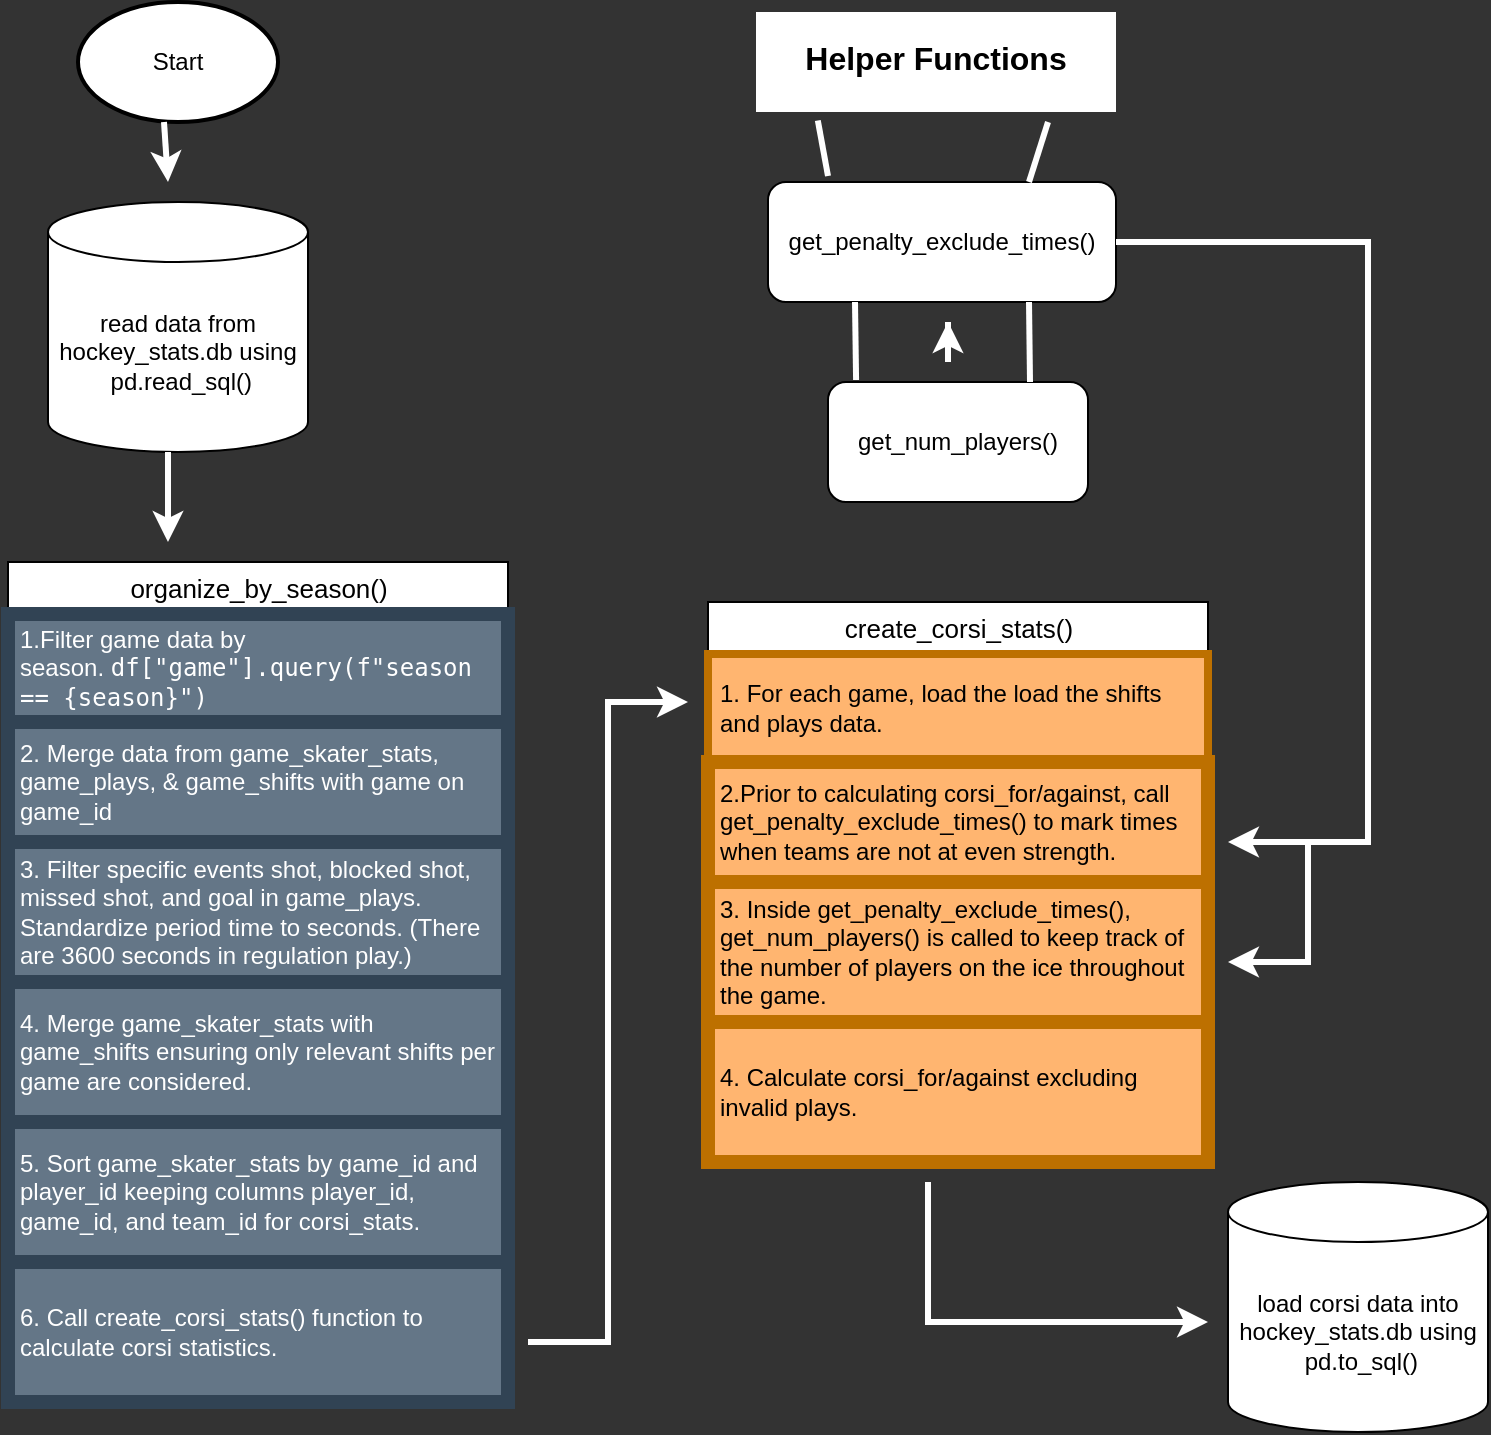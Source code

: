 <mxfile version="24.7.17">
  <diagram id="C5RBs43oDa-KdzZeNtuy" name="Page-1">
    <mxGraphModel dx="1242" dy="827" grid="1" gridSize="10" guides="1" tooltips="1" connect="1" arrows="1" fold="1" page="1" pageScale="1" pageWidth="827" pageHeight="1169" background="#333333" math="0" shadow="0">
      <root>
        <mxCell id="WIyWlLk6GJQsqaUBKTNV-0" />
        <mxCell id="WIyWlLk6GJQsqaUBKTNV-1" parent="WIyWlLk6GJQsqaUBKTNV-0" />
        <mxCell id="WIyWlLk6GJQsqaUBKTNV-2" value="" style="rounded=0;html=1;jettySize=auto;orthogonalLoop=1;fontSize=11;endArrow=block;endFill=0;endSize=8;strokeWidth=1;shadow=0;labelBackgroundColor=none;edgeStyle=orthogonalEdgeStyle;fontColor=default;" parent="WIyWlLk6GJQsqaUBKTNV-1" edge="1">
          <mxGeometry relative="1" as="geometry">
            <mxPoint x="220" y="170" as="sourcePoint" />
            <mxPoint x="220" y="170" as="targetPoint" />
          </mxGeometry>
        </mxCell>
        <mxCell id="A0f_4Amc53qVXCeso7hz-2" value="Start" style="strokeWidth=2;html=1;shape=mxgraph.flowchart.start_1;whiteSpace=wrap;labelBackgroundColor=none;" parent="WIyWlLk6GJQsqaUBKTNV-1" vertex="1">
          <mxGeometry x="75" y="20" width="100" height="60" as="geometry" />
        </mxCell>
        <mxCell id="gL1o9Zj5MICsFiWbh3Co-43" value="read data from hockey_stats.db using &amp;nbsp;pd.read_sql()" style="shape=cylinder3;whiteSpace=wrap;html=1;boundedLbl=1;backgroundOutline=1;size=15;" vertex="1" parent="WIyWlLk6GJQsqaUBKTNV-1">
          <mxGeometry x="60" y="120" width="130" height="125" as="geometry" />
        </mxCell>
        <mxCell id="gL1o9Zj5MICsFiWbh3Co-54" value="" style="endArrow=classic;html=1;rounded=0;strokeColor=#FFFFFF;strokeWidth=3;" edge="1" parent="WIyWlLk6GJQsqaUBKTNV-1">
          <mxGeometry width="50" height="50" relative="1" as="geometry">
            <mxPoint x="120" y="255" as="sourcePoint" />
            <mxPoint x="120" y="290" as="targetPoint" />
            <Array as="points">
              <mxPoint x="120" y="245" />
              <mxPoint x="120" y="270" />
            </Array>
          </mxGeometry>
        </mxCell>
        <mxCell id="gL1o9Zj5MICsFiWbh3Co-56" value="&lt;font style=&quot;font-size: 13px;&quot;&gt;organize_by_season()&lt;/font&gt;" style="swimlane;fontStyle=0;childLayout=stackLayout;horizontal=1;startSize=26;horizontalStack=0;resizeParent=1;resizeParentMax=0;resizeLast=0;collapsible=1;marginBottom=0;html=1;" vertex="1" parent="WIyWlLk6GJQsqaUBKTNV-1">
          <mxGeometry x="40" y="300" width="250" height="420" as="geometry" />
        </mxCell>
        <mxCell id="gL1o9Zj5MICsFiWbh3Co-57" value="1.Filter game data by season.&amp;nbsp;&lt;code style=&quot;caret-color: rgb(0, 0, 0);&quot;&gt;df[&quot;game&quot;].query(f&quot;season == {season}&quot;)&lt;/code&gt;" style="text;strokeColor=#314354;fillColor=#647687;align=left;verticalAlign=middle;spacingLeft=4;spacingRight=4;overflow=hidden;rotatable=0;points=[[0,0.5],[1,0.5]];portConstraint=eastwest;whiteSpace=wrap;html=1;fontColor=#ffffff;perimeterSpacing=3;strokeWidth=7;" vertex="1" parent="gL1o9Zj5MICsFiWbh3Co-56">
          <mxGeometry y="26" width="250" height="54" as="geometry" />
        </mxCell>
        <mxCell id="gL1o9Zj5MICsFiWbh3Co-58" value="&lt;font color=&quot;#ffffff&quot;&gt;2. Merge data from game_skater_stats, game_plays, &amp;amp; game_shifts with game on game_id&amp;nbsp;&lt;/font&gt;" style="text;strokeColor=#314354;fillColor=#647687;align=left;verticalAlign=middle;spacingLeft=4;spacingRight=4;overflow=hidden;rotatable=0;points=[[0,0.5],[1,0.5]];portConstraint=eastwest;whiteSpace=wrap;html=1;fontColor=#ffffff;perimeterSpacing=3;strokeWidth=7;" vertex="1" parent="gL1o9Zj5MICsFiWbh3Co-56">
          <mxGeometry y="80" width="250" height="60" as="geometry" />
        </mxCell>
        <mxCell id="gL1o9Zj5MICsFiWbh3Co-61" value="3.&lt;font face=&quot;Helvetica&quot;&gt; Filter specific events&amp;nbsp;&lt;span style=&quot;caret-color: rgb(0, 0, 0);&quot;&gt;shot, blocked shot, missed shot, and goal in game_plays. Standardize period time to seconds. (There are 3600 seconds in regulation play.)&lt;/span&gt;&lt;/font&gt;" style="text;strokeColor=#314354;fillColor=#647687;align=left;verticalAlign=top;spacingLeft=4;spacingRight=4;overflow=hidden;rotatable=0;points=[[0,0.5],[1,0.5]];portConstraint=eastwest;whiteSpace=wrap;html=1;fontColor=#ffffff;perimeterSpacing=3;strokeWidth=7;" vertex="1" parent="gL1o9Zj5MICsFiWbh3Co-56">
          <mxGeometry y="140" width="250" height="70" as="geometry" />
        </mxCell>
        <mxCell id="gL1o9Zj5MICsFiWbh3Co-62" value="4. Merge game_skater_stats with game_shifts ensuring only relevant shifts per game are considered." style="text;strokeColor=#314354;fillColor=#647687;align=left;verticalAlign=middle;spacingLeft=4;spacingRight=4;overflow=hidden;rotatable=0;points=[[0,0.5],[1,0.5]];portConstraint=eastwest;whiteSpace=wrap;html=1;fontColor=#ffffff;perimeterSpacing=3;strokeWidth=7;" vertex="1" parent="gL1o9Zj5MICsFiWbh3Co-56">
          <mxGeometry y="210" width="250" height="70" as="geometry" />
        </mxCell>
        <mxCell id="gL1o9Zj5MICsFiWbh3Co-63" value="5. Sort game_skater_stats by game_id and player_id keeping columns player_id, game_id, and team_id for corsi_stats." style="text;strokeColor=#314354;fillColor=#647687;align=left;verticalAlign=middle;spacingLeft=4;spacingRight=4;overflow=hidden;rotatable=0;points=[[0,0.5],[1,0.5]];portConstraint=eastwest;whiteSpace=wrap;html=1;fontColor=#ffffff;perimeterSpacing=3;strokeWidth=7;" vertex="1" parent="gL1o9Zj5MICsFiWbh3Co-56">
          <mxGeometry y="280" width="250" height="70" as="geometry" />
        </mxCell>
        <mxCell id="gL1o9Zj5MICsFiWbh3Co-70" value="6. Call create_corsi_stats() function to calculate corsi statistics." style="text;strokeColor=#314354;fillColor=#647687;align=left;verticalAlign=middle;spacingLeft=4;spacingRight=4;overflow=hidden;rotatable=0;points=[[0,0.5],[1,0.5]];portConstraint=eastwest;whiteSpace=wrap;html=1;fontColor=#ffffff;perimeterSpacing=3;strokeWidth=7;" vertex="1" parent="gL1o9Zj5MICsFiWbh3Co-56">
          <mxGeometry y="350" width="250" height="70" as="geometry" />
        </mxCell>
        <mxCell id="gL1o9Zj5MICsFiWbh3Co-75" value="" style="endArrow=classic;html=1;rounded=0;exitX=0.43;exitY=1;exitDx=0;exitDy=0;exitPerimeter=0;strokeColor=#FFFFFF;strokeWidth=3;" edge="1" parent="WIyWlLk6GJQsqaUBKTNV-1" source="A0f_4Amc53qVXCeso7hz-2">
          <mxGeometry width="50" height="50" relative="1" as="geometry">
            <mxPoint x="120" y="90" as="sourcePoint" />
            <mxPoint x="120" y="110" as="targetPoint" />
          </mxGeometry>
        </mxCell>
        <mxCell id="gL1o9Zj5MICsFiWbh3Co-76" value="&lt;font size=&quot;2&quot;&gt;create_corsi_stats()&lt;/font&gt;" style="swimlane;fontStyle=0;childLayout=stackLayout;horizontal=1;startSize=26;horizontalStack=0;resizeParent=1;resizeParentMax=0;resizeLast=0;collapsible=1;marginBottom=0;html=1;" vertex="1" parent="WIyWlLk6GJQsqaUBKTNV-1">
          <mxGeometry x="390" y="320" width="250" height="280" as="geometry" />
        </mxCell>
        <mxCell id="gL1o9Zj5MICsFiWbh3Co-77" value="1. For each game, load the load the shifts and plays data." style="text;strokeColor=#BD7000;fillColor=#FFB570;align=left;verticalAlign=middle;spacingLeft=4;spacingRight=4;overflow=hidden;rotatable=0;points=[[0,0.5],[1,0.5]];portConstraint=eastwest;whiteSpace=wrap;html=1;fontColor=#000000;perimeterSpacing=3;strokeWidth=4;" vertex="1" parent="gL1o9Zj5MICsFiWbh3Co-76">
          <mxGeometry y="26" width="250" height="54" as="geometry" />
        </mxCell>
        <mxCell id="gL1o9Zj5MICsFiWbh3Co-78" value="2.Prior to calculating corsi_for/against, call get_penalty_exclude_times() to mark times when teams are not at even strength." style="text;strokeColor=#BD7000;fillColor=#FFB570;align=left;verticalAlign=middle;spacingLeft=4;spacingRight=4;overflow=hidden;rotatable=0;points=[[0,0.5],[1,0.5]];portConstraint=eastwest;whiteSpace=wrap;html=1;fontColor=#000000;perimeterSpacing=3;strokeWidth=7;" vertex="1" parent="gL1o9Zj5MICsFiWbh3Co-76">
          <mxGeometry y="80" width="250" height="60" as="geometry" />
        </mxCell>
        <mxCell id="gL1o9Zj5MICsFiWbh3Co-79" value="3. Inside get_penalty_exclude_times(), get_num_players() is called to keep track of the number of players on the ice throughout the game." style="text;align=left;verticalAlign=top;spacingLeft=4;spacingRight=4;overflow=hidden;rotatable=0;points=[[0,0.5],[1,0.5]];portConstraint=eastwest;whiteSpace=wrap;html=1;perimeterSpacing=3;strokeWidth=7;fillColor=#FFB570;fontColor=#000000;strokeColor=#BD7000;" vertex="1" parent="gL1o9Zj5MICsFiWbh3Co-76">
          <mxGeometry y="140" width="250" height="70" as="geometry" />
        </mxCell>
        <mxCell id="gL1o9Zj5MICsFiWbh3Co-80" value="4. Calculate corsi_for/against excluding invalid plays." style="text;strokeColor=#BD7000;fillColor=#FFB570;align=left;verticalAlign=middle;spacingLeft=4;spacingRight=4;overflow=hidden;rotatable=0;points=[[0,0.5],[1,0.5]];portConstraint=eastwest;whiteSpace=wrap;html=1;fontColor=#000000;perimeterSpacing=3;strokeWidth=7;" vertex="1" parent="gL1o9Zj5MICsFiWbh3Co-76">
          <mxGeometry y="210" width="250" height="70" as="geometry" />
        </mxCell>
        <mxCell id="gL1o9Zj5MICsFiWbh3Co-83" value="get_penalty_exclude_times()" style="rounded=1;whiteSpace=wrap;html=1;" vertex="1" parent="WIyWlLk6GJQsqaUBKTNV-1">
          <mxGeometry x="420" y="110" width="174" height="60" as="geometry" />
        </mxCell>
        <mxCell id="gL1o9Zj5MICsFiWbh3Co-84" value="get_num_players()" style="rounded=1;whiteSpace=wrap;html=1;" vertex="1" parent="WIyWlLk6GJQsqaUBKTNV-1">
          <mxGeometry x="450" y="210" width="130" height="60" as="geometry" />
        </mxCell>
        <mxCell id="gL1o9Zj5MICsFiWbh3Co-86" value="&lt;h1 style=&quot;margin-top: 0px;&quot;&gt;&lt;font style=&quot;font-size: 16px;&quot;&gt;Helper Functions&lt;/font&gt;&lt;/h1&gt;" style="text;html=1;whiteSpace=wrap;overflow=hidden;rounded=0;perimeterSpacing=5;strokeWidth=5;fillColor=default;align=center;" vertex="1" parent="WIyWlLk6GJQsqaUBKTNV-1">
          <mxGeometry x="414" y="25" width="180" height="50" as="geometry" />
        </mxCell>
        <mxCell id="gL1o9Zj5MICsFiWbh3Co-88" value="" style="endArrow=classic;html=1;rounded=0;fontColor=#FFFFFF;strokeColor=#FFFFFF;strokeWidth=3;" edge="1" parent="WIyWlLk6GJQsqaUBKTNV-1">
          <mxGeometry width="50" height="50" relative="1" as="geometry">
            <mxPoint x="510" y="180" as="sourcePoint" />
            <mxPoint x="510" y="180" as="targetPoint" />
            <Array as="points">
              <mxPoint x="510" y="200" />
            </Array>
          </mxGeometry>
        </mxCell>
        <mxCell id="gL1o9Zj5MICsFiWbh3Co-91" value="" style="endArrow=classic;html=1;rounded=0;exitX=1;exitY=0.5;exitDx=0;exitDy=0;strokeColor=#FFFFFF;strokeWidth=3;" edge="1" parent="WIyWlLk6GJQsqaUBKTNV-1" source="gL1o9Zj5MICsFiWbh3Co-83">
          <mxGeometry width="50" height="50" relative="1" as="geometry">
            <mxPoint x="720" y="140" as="sourcePoint" />
            <mxPoint x="650" y="440" as="targetPoint" />
            <Array as="points">
              <mxPoint x="720" y="140" />
              <mxPoint x="720" y="440" />
            </Array>
          </mxGeometry>
        </mxCell>
        <mxCell id="gL1o9Zj5MICsFiWbh3Co-93" value="" style="endArrow=classic;html=1;rounded=0;strokeColor=#FFFFFF;strokeWidth=3;" edge="1" parent="WIyWlLk6GJQsqaUBKTNV-1">
          <mxGeometry width="50" height="50" relative="1" as="geometry">
            <mxPoint x="690" y="440" as="sourcePoint" />
            <mxPoint x="650" y="500" as="targetPoint" />
            <Array as="points">
              <mxPoint x="690" y="500" />
            </Array>
          </mxGeometry>
        </mxCell>
        <mxCell id="gL1o9Zj5MICsFiWbh3Co-95" value="" style="endArrow=none;html=1;rounded=0;exitX=0.189;exitY=0.988;exitDx=0;exitDy=0;exitPerimeter=0;strokeColor=#FFFFFF;strokeWidth=3;" edge="1" parent="WIyWlLk6GJQsqaUBKTNV-1" source="gL1o9Zj5MICsFiWbh3Co-86">
          <mxGeometry width="50" height="50" relative="1" as="geometry">
            <mxPoint x="440" y="100" as="sourcePoint" />
            <mxPoint x="450" y="107" as="targetPoint" />
          </mxGeometry>
        </mxCell>
        <mxCell id="gL1o9Zj5MICsFiWbh3Co-96" value="" style="endArrow=none;html=1;rounded=0;exitX=0.189;exitY=0.988;exitDx=0;exitDy=0;exitPerimeter=0;strokeColor=#FFFFFF;strokeWidth=3;entryX=0.75;entryY=0;entryDx=0;entryDy=0;" edge="1" parent="WIyWlLk6GJQsqaUBKTNV-1" target="gL1o9Zj5MICsFiWbh3Co-83">
          <mxGeometry width="50" height="50" relative="1" as="geometry">
            <mxPoint x="560" y="80" as="sourcePoint" />
            <mxPoint x="565" y="108" as="targetPoint" />
          </mxGeometry>
        </mxCell>
        <mxCell id="gL1o9Zj5MICsFiWbh3Co-97" value="" style="endArrow=none;html=1;rounded=0;strokeColor=#FFFFFF;strokeWidth=3;exitX=0.75;exitY=1;exitDx=0;exitDy=0;" edge="1" parent="WIyWlLk6GJQsqaUBKTNV-1" source="gL1o9Zj5MICsFiWbh3Co-83">
          <mxGeometry width="50" height="50" relative="1" as="geometry">
            <mxPoint x="550" y="180" as="sourcePoint" />
            <mxPoint x="551" y="210" as="targetPoint" />
          </mxGeometry>
        </mxCell>
        <mxCell id="gL1o9Zj5MICsFiWbh3Co-98" value="" style="endArrow=none;html=1;rounded=0;strokeColor=#FFFFFF;strokeWidth=3;entryX=0.108;entryY=-0.017;entryDx=0;entryDy=0;exitX=0.25;exitY=1;exitDx=0;exitDy=0;entryPerimeter=0;" edge="1" parent="WIyWlLk6GJQsqaUBKTNV-1" source="gL1o9Zj5MICsFiWbh3Co-83" target="gL1o9Zj5MICsFiWbh3Co-84">
          <mxGeometry width="50" height="50" relative="1" as="geometry">
            <mxPoint x="460" y="180" as="sourcePoint" />
            <mxPoint x="451" y="210" as="targetPoint" />
          </mxGeometry>
        </mxCell>
        <mxCell id="gL1o9Zj5MICsFiWbh3Co-100" value="" style="endArrow=classic;html=1;rounded=0;strokeColor=#FFFFFF;strokeWidth=3;" edge="1" parent="WIyWlLk6GJQsqaUBKTNV-1">
          <mxGeometry width="50" height="50" relative="1" as="geometry">
            <mxPoint x="300" y="690" as="sourcePoint" />
            <mxPoint x="380" y="370" as="targetPoint" />
            <Array as="points">
              <mxPoint x="340" y="690" />
              <mxPoint x="340" y="470" />
              <mxPoint x="340" y="370" />
            </Array>
          </mxGeometry>
        </mxCell>
        <mxCell id="gL1o9Zj5MICsFiWbh3Co-102" value="load corsi data into hockey_stats.db using &amp;nbsp;pd.to_sql()" style="shape=cylinder3;whiteSpace=wrap;html=1;boundedLbl=1;backgroundOutline=1;size=15;" vertex="1" parent="WIyWlLk6GJQsqaUBKTNV-1">
          <mxGeometry x="650" y="610" width="130" height="125" as="geometry" />
        </mxCell>
        <mxCell id="gL1o9Zj5MICsFiWbh3Co-103" value="" style="endArrow=classic;html=1;rounded=0;strokeColor=#FFFFFF;strokeWidth=3;" edge="1" parent="WIyWlLk6GJQsqaUBKTNV-1">
          <mxGeometry width="50" height="50" relative="1" as="geometry">
            <mxPoint x="500" y="610" as="sourcePoint" />
            <mxPoint x="640" y="680" as="targetPoint" />
            <Array as="points">
              <mxPoint x="500" y="680" />
            </Array>
          </mxGeometry>
        </mxCell>
      </root>
    </mxGraphModel>
  </diagram>
</mxfile>

